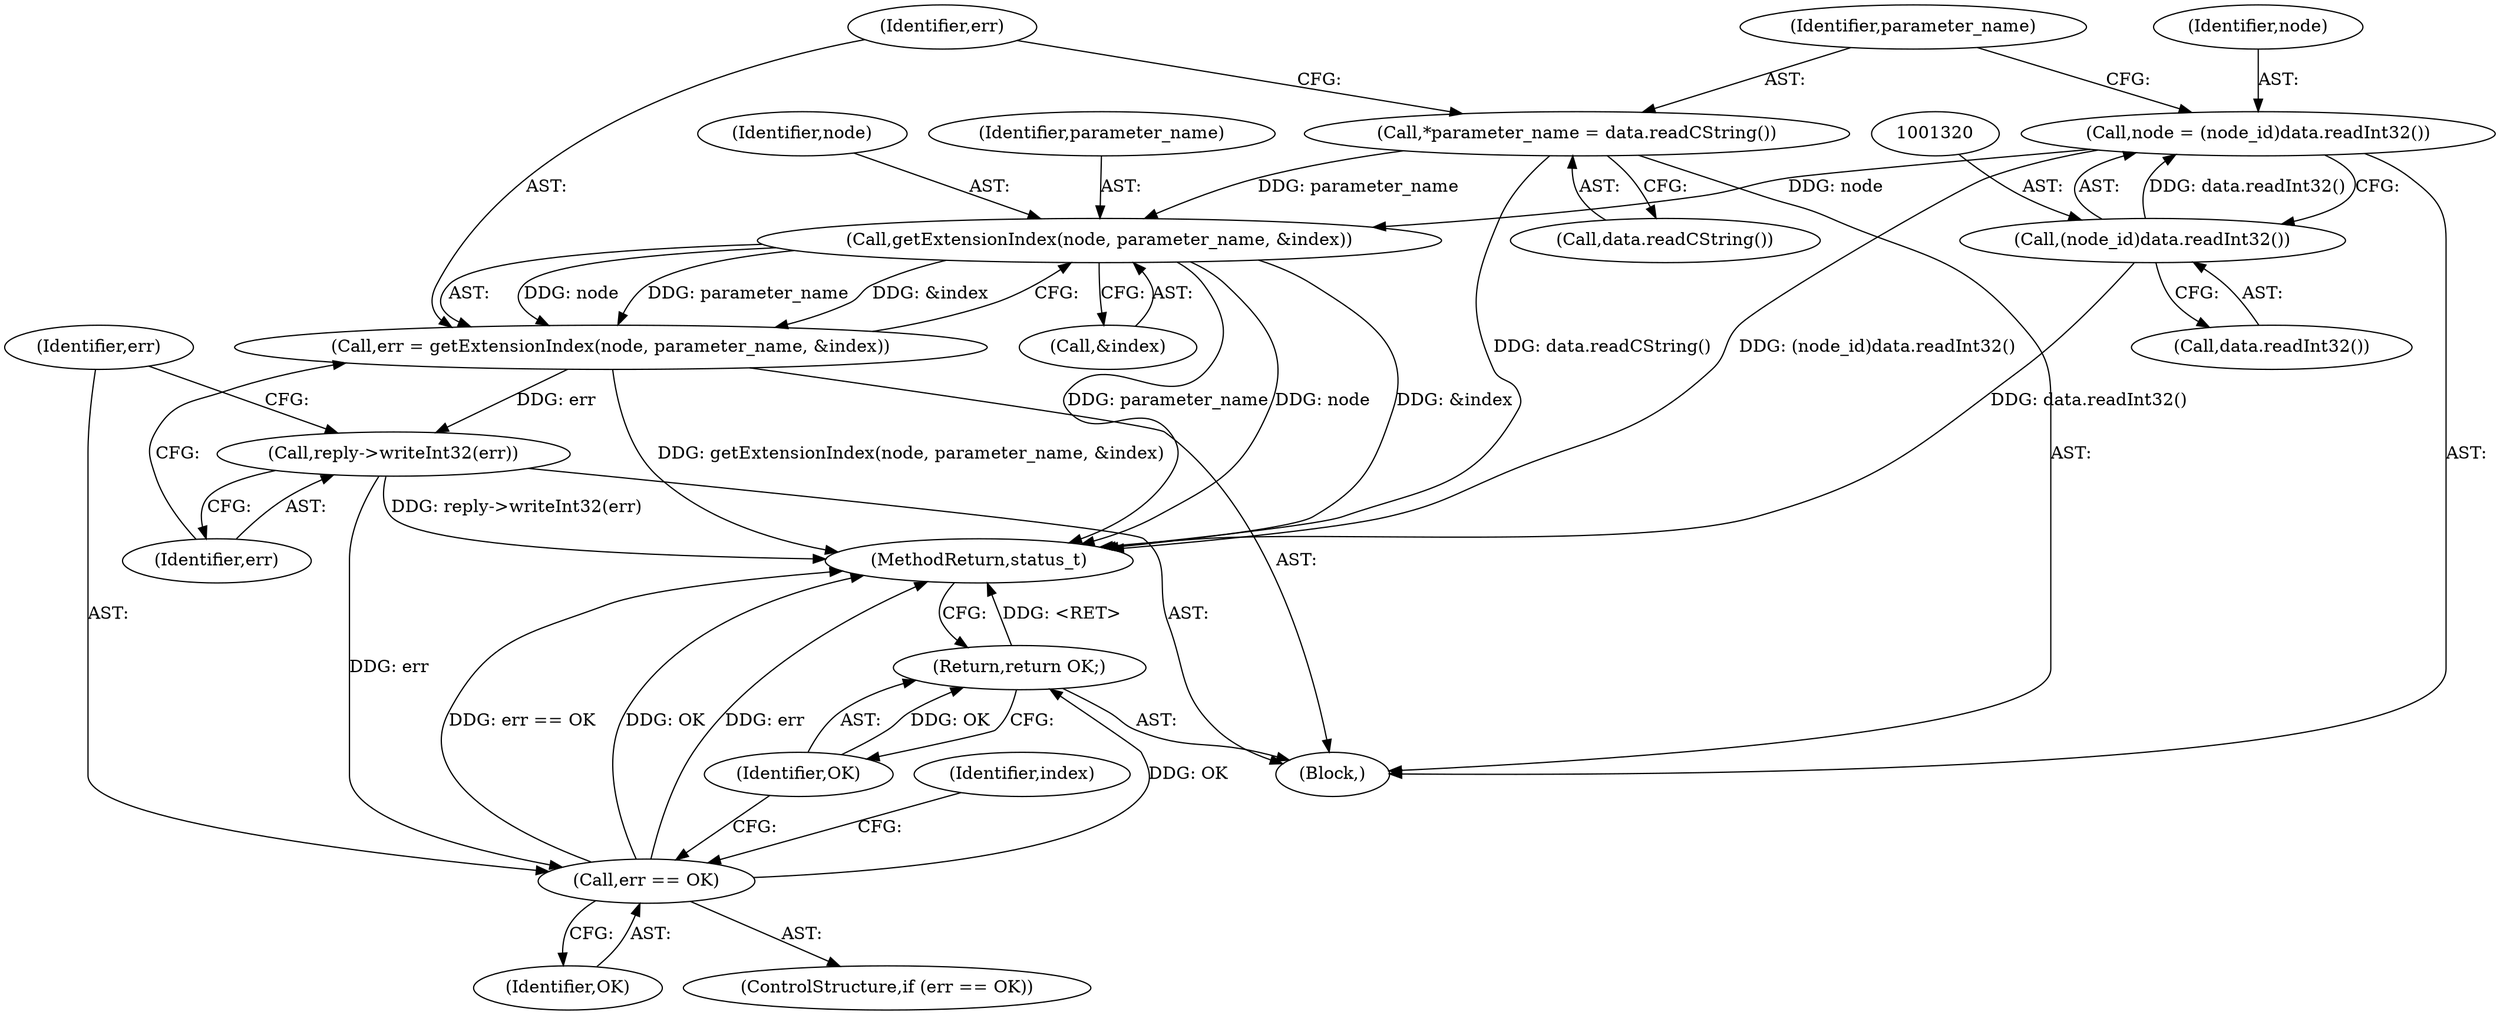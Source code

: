 digraph "0_Android_0bb5ced60304da7f61478ffd359e7ba65d72f181@pointer" {
"1001330" [label="(Call,getExtensionIndex(node, parameter_name, &index))"];
"1001317" [label="(Call,node = (node_id)data.readInt32())"];
"1001319" [label="(Call,(node_id)data.readInt32())"];
"1001323" [label="(Call,*parameter_name = data.readCString())"];
"1001328" [label="(Call,err = getExtensionIndex(node, parameter_name, &index))"];
"1001335" [label="(Call,reply->writeInt32(err))"];
"1001338" [label="(Call,err == OK)"];
"1001344" [label="(Return,return OK;)"];
"1001344" [label="(Return,return OK;)"];
"1001340" [label="(Identifier,OK)"];
"1001331" [label="(Identifier,node)"];
"1001332" [label="(Identifier,parameter_name)"];
"1001329" [label="(Identifier,err)"];
"1001311" [label="(Block,)"];
"1001325" [label="(Call,data.readCString())"];
"1001336" [label="(Identifier,err)"];
"1001339" [label="(Identifier,err)"];
"1001324" [label="(Identifier,parameter_name)"];
"1001319" [label="(Call,(node_id)data.readInt32())"];
"1001335" [label="(Call,reply->writeInt32(err))"];
"1001330" [label="(Call,getExtensionIndex(node, parameter_name, &index))"];
"1001328" [label="(Call,err = getExtensionIndex(node, parameter_name, &index))"];
"1001318" [label="(Identifier,node)"];
"1001343" [label="(Identifier,index)"];
"1001345" [label="(Identifier,OK)"];
"1001333" [label="(Call,&index)"];
"1001323" [label="(Call,*parameter_name = data.readCString())"];
"1001321" [label="(Call,data.readInt32())"];
"1001337" [label="(ControlStructure,if (err == OK))"];
"1001338" [label="(Call,err == OK)"];
"1001317" [label="(Call,node = (node_id)data.readInt32())"];
"1001353" [label="(MethodReturn,status_t)"];
"1001330" -> "1001328"  [label="AST: "];
"1001330" -> "1001333"  [label="CFG: "];
"1001331" -> "1001330"  [label="AST: "];
"1001332" -> "1001330"  [label="AST: "];
"1001333" -> "1001330"  [label="AST: "];
"1001328" -> "1001330"  [label="CFG: "];
"1001330" -> "1001353"  [label="DDG: &index"];
"1001330" -> "1001353"  [label="DDG: parameter_name"];
"1001330" -> "1001353"  [label="DDG: node"];
"1001330" -> "1001328"  [label="DDG: node"];
"1001330" -> "1001328"  [label="DDG: parameter_name"];
"1001330" -> "1001328"  [label="DDG: &index"];
"1001317" -> "1001330"  [label="DDG: node"];
"1001323" -> "1001330"  [label="DDG: parameter_name"];
"1001317" -> "1001311"  [label="AST: "];
"1001317" -> "1001319"  [label="CFG: "];
"1001318" -> "1001317"  [label="AST: "];
"1001319" -> "1001317"  [label="AST: "];
"1001324" -> "1001317"  [label="CFG: "];
"1001317" -> "1001353"  [label="DDG: (node_id)data.readInt32()"];
"1001319" -> "1001317"  [label="DDG: data.readInt32()"];
"1001319" -> "1001321"  [label="CFG: "];
"1001320" -> "1001319"  [label="AST: "];
"1001321" -> "1001319"  [label="AST: "];
"1001319" -> "1001353"  [label="DDG: data.readInt32()"];
"1001323" -> "1001311"  [label="AST: "];
"1001323" -> "1001325"  [label="CFG: "];
"1001324" -> "1001323"  [label="AST: "];
"1001325" -> "1001323"  [label="AST: "];
"1001329" -> "1001323"  [label="CFG: "];
"1001323" -> "1001353"  [label="DDG: data.readCString()"];
"1001328" -> "1001311"  [label="AST: "];
"1001329" -> "1001328"  [label="AST: "];
"1001336" -> "1001328"  [label="CFG: "];
"1001328" -> "1001353"  [label="DDG: getExtensionIndex(node, parameter_name, &index)"];
"1001328" -> "1001335"  [label="DDG: err"];
"1001335" -> "1001311"  [label="AST: "];
"1001335" -> "1001336"  [label="CFG: "];
"1001336" -> "1001335"  [label="AST: "];
"1001339" -> "1001335"  [label="CFG: "];
"1001335" -> "1001353"  [label="DDG: reply->writeInt32(err)"];
"1001335" -> "1001338"  [label="DDG: err"];
"1001338" -> "1001337"  [label="AST: "];
"1001338" -> "1001340"  [label="CFG: "];
"1001339" -> "1001338"  [label="AST: "];
"1001340" -> "1001338"  [label="AST: "];
"1001343" -> "1001338"  [label="CFG: "];
"1001345" -> "1001338"  [label="CFG: "];
"1001338" -> "1001353"  [label="DDG: err == OK"];
"1001338" -> "1001353"  [label="DDG: err"];
"1001338" -> "1001353"  [label="DDG: OK"];
"1001338" -> "1001344"  [label="DDG: OK"];
"1001344" -> "1001311"  [label="AST: "];
"1001344" -> "1001345"  [label="CFG: "];
"1001345" -> "1001344"  [label="AST: "];
"1001353" -> "1001344"  [label="CFG: "];
"1001344" -> "1001353"  [label="DDG: <RET>"];
"1001345" -> "1001344"  [label="DDG: OK"];
}
